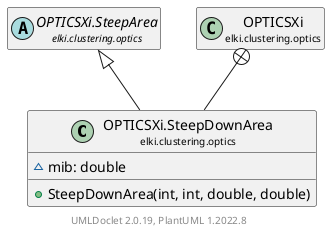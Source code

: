 @startuml
    remove .*\.(Instance|Par|Parameterizer|Factory)$
    set namespaceSeparator none
    hide empty fields
    hide empty methods

    class "<size:14>OPTICSXi.SteepDownArea\n<size:10>elki.clustering.optics" as elki.clustering.optics.OPTICSXi.SteepDownArea [[OPTICSXi.SteepDownArea.html]] {
        ~mib: double
        +SteepDownArea(int, int, double, double)
    }

    abstract class "<size:14>OPTICSXi.SteepArea\n<size:10>elki.clustering.optics" as elki.clustering.optics.OPTICSXi.SteepArea [[OPTICSXi.SteepArea.html]]
    class "<size:14>OPTICSXi\n<size:10>elki.clustering.optics" as elki.clustering.optics.OPTICSXi [[OPTICSXi.html]]

    elki.clustering.optics.OPTICSXi.SteepArea <|-- elki.clustering.optics.OPTICSXi.SteepDownArea
    elki.clustering.optics.OPTICSXi +-- elki.clustering.optics.OPTICSXi.SteepDownArea

    center footer UMLDoclet 2.0.19, PlantUML 1.2022.8
@enduml
